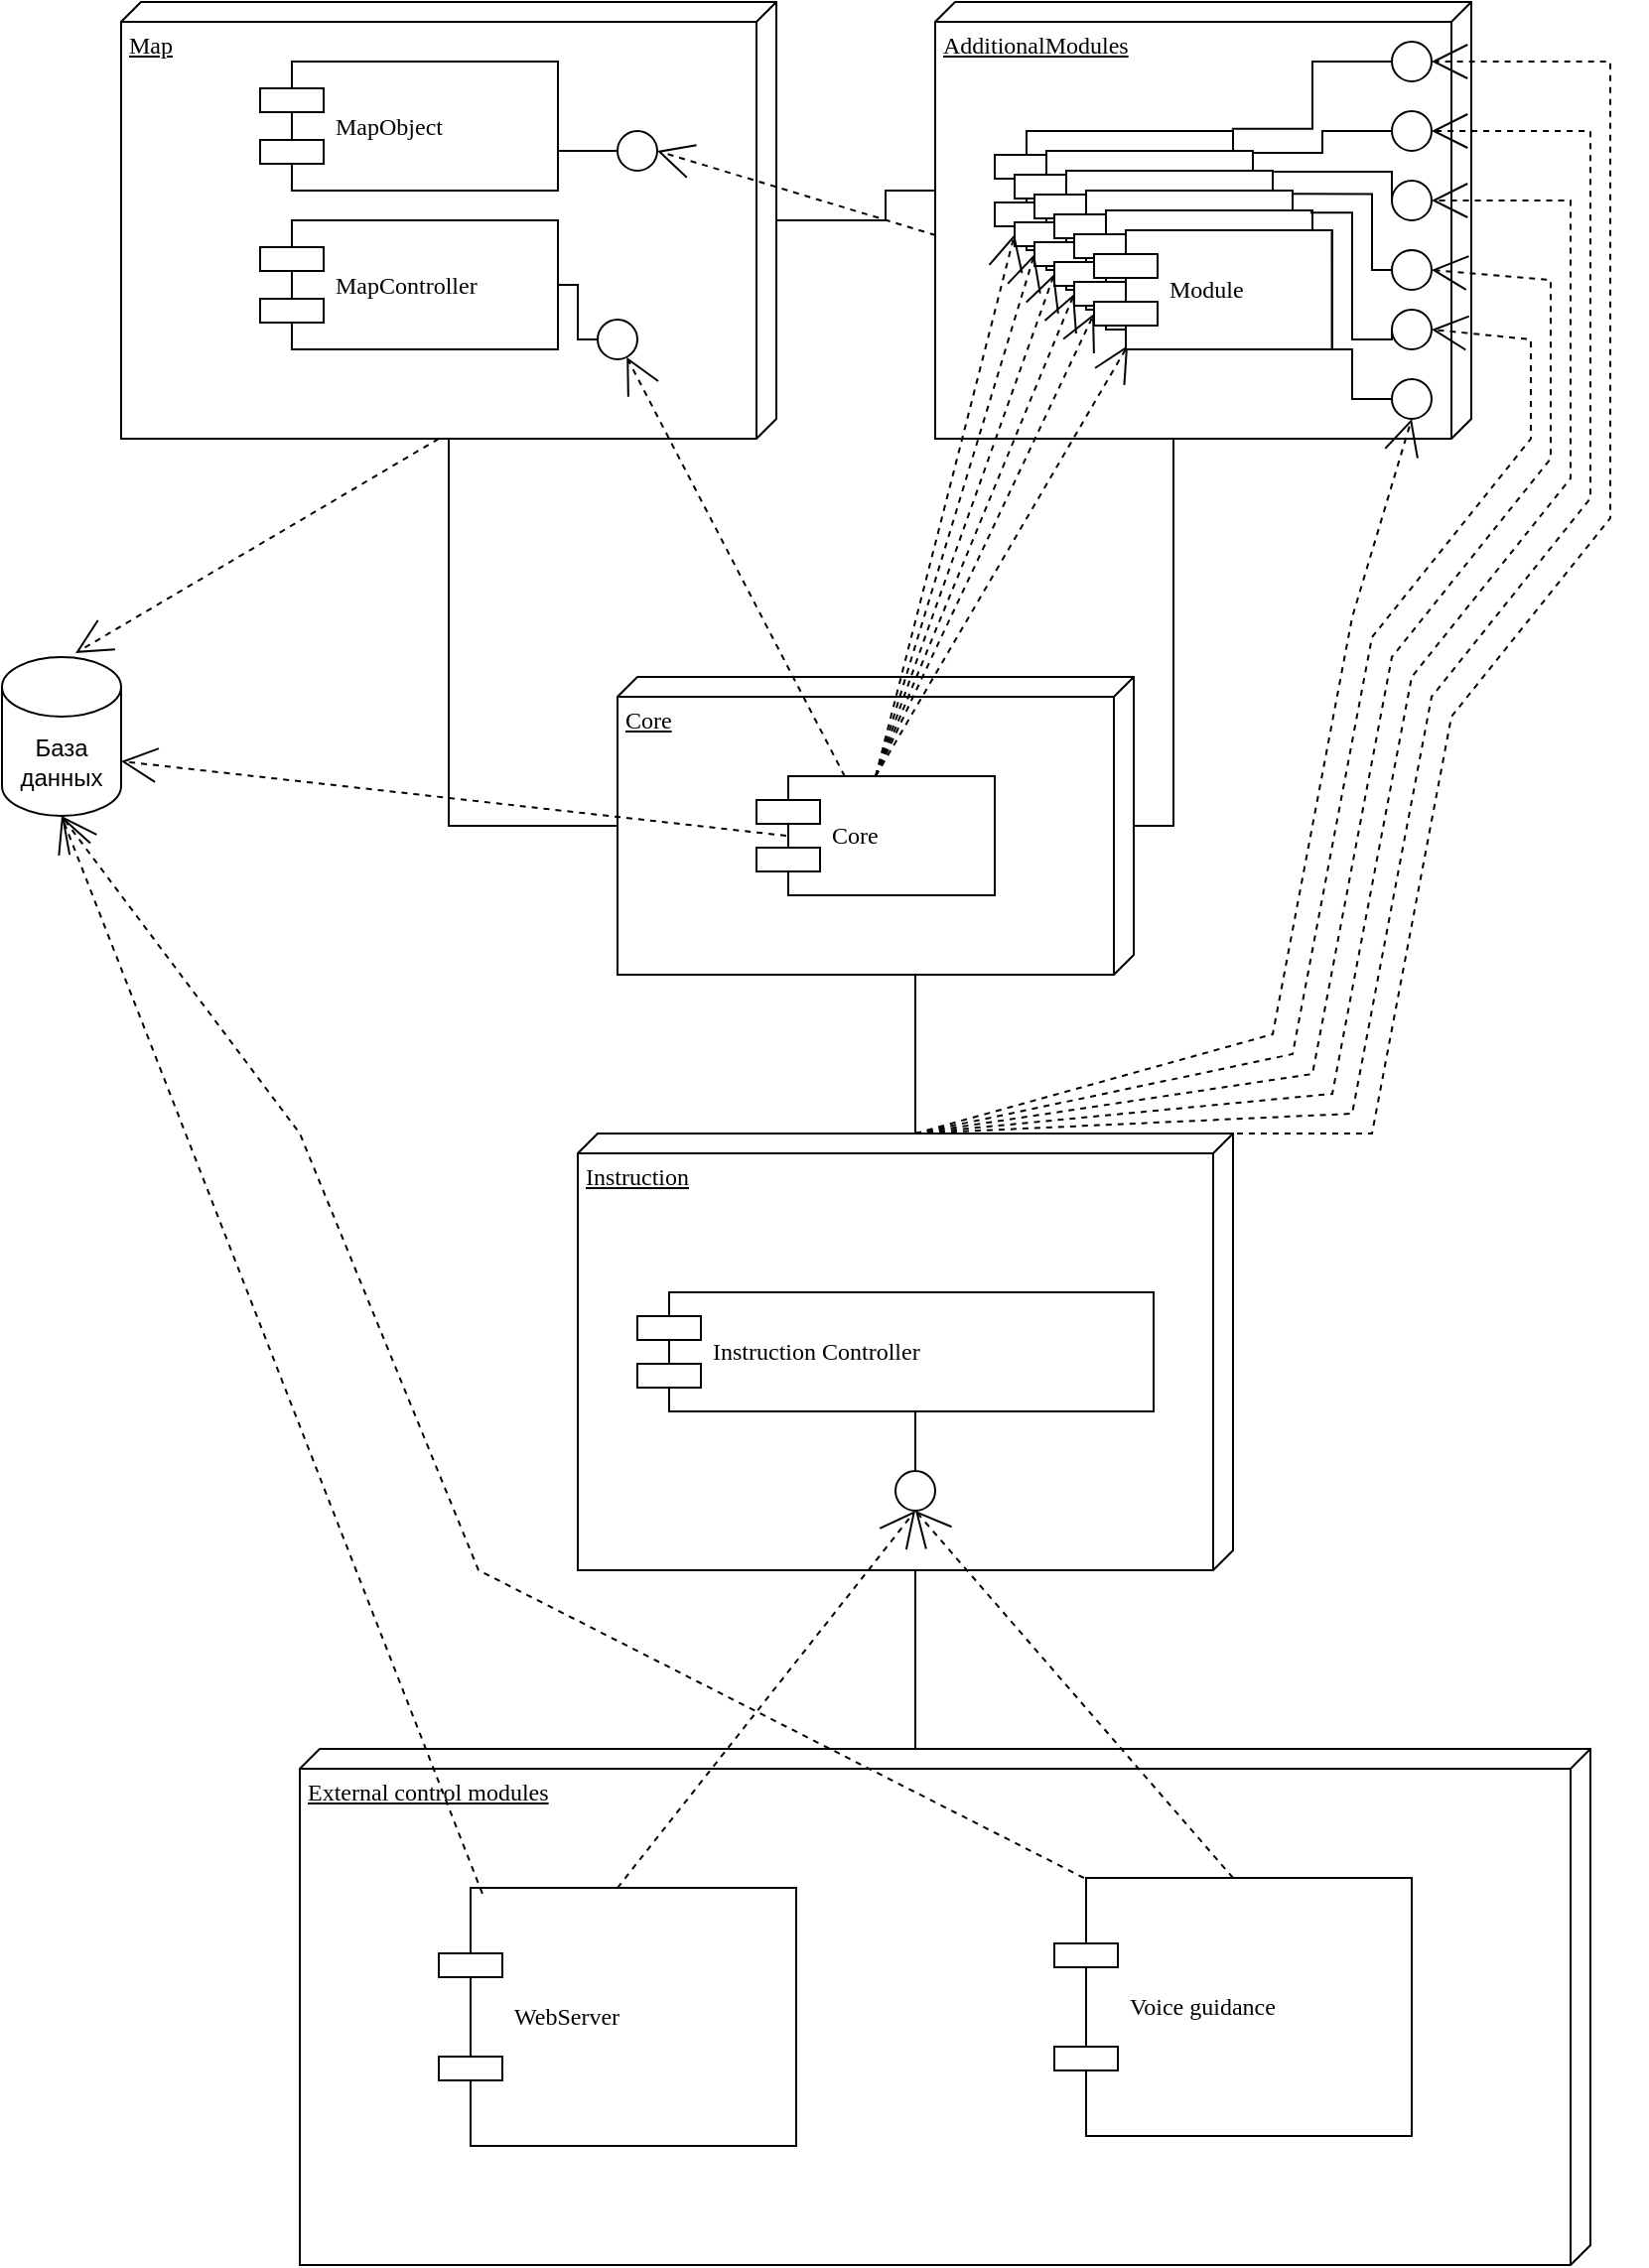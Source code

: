 <mxfile version="21.3.5" type="device">
  <diagram name="Page-1" id="5f0bae14-7c28-e335-631c-24af17079c00">
    <mxGraphModel dx="2310" dy="1318" grid="0" gridSize="10" guides="1" tooltips="1" connect="1" arrows="1" fold="1" page="1" pageScale="1" pageWidth="1100" pageHeight="850" background="none" math="0" shadow="0">
      <root>
        <mxCell id="0" />
        <mxCell id="1" parent="0" />
        <mxCell id="yWSI_wqTuAJQvMo83BlB-27" value="" style="edgeStyle=orthogonalEdgeStyle;rounded=0;orthogonalLoop=1;jettySize=auto;html=1;" edge="1" parent="1" source="39150e848f15840c-1" target="39150e848f15840c-7">
          <mxGeometry relative="1" as="geometry" />
        </mxCell>
        <mxCell id="39150e848f15840c-1" value="Map" style="verticalAlign=top;align=left;spacingTop=8;spacingLeft=2;spacingRight=12;shape=cube;size=10;direction=south;fontStyle=4;html=1;rounded=0;shadow=0;comic=0;labelBackgroundColor=none;strokeWidth=1;fontFamily=Verdana;fontSize=12" parent="1" vertex="1">
          <mxGeometry x="120" y="70" width="330" height="220" as="geometry" />
        </mxCell>
        <mxCell id="39150e848f15840c-2" value="AdditionalModules" style="verticalAlign=top;align=left;spacingTop=8;spacingLeft=2;spacingRight=12;shape=cube;size=10;direction=south;fontStyle=4;html=1;rounded=0;shadow=0;comic=0;labelBackgroundColor=none;strokeWidth=1;fontFamily=Verdana;fontSize=12" parent="1" vertex="1">
          <mxGeometry x="530" y="70" width="270" height="220" as="geometry" />
        </mxCell>
        <mxCell id="39150e848f15840c-3" value="Core" style="verticalAlign=top;align=left;spacingTop=8;spacingLeft=2;spacingRight=12;shape=cube;size=10;direction=south;fontStyle=4;html=1;rounded=0;shadow=0;comic=0;labelBackgroundColor=none;strokeWidth=1;fontFamily=Verdana;fontSize=12" parent="1" vertex="1">
          <mxGeometry x="370" y="410" width="260" height="150" as="geometry" />
        </mxCell>
        <mxCell id="39150e848f15840c-5" value="MapController" style="shape=component;align=left;spacingLeft=36;rounded=0;shadow=0;comic=0;labelBackgroundColor=none;strokeWidth=1;fontFamily=Verdana;fontSize=12;html=1;" parent="1" vertex="1">
          <mxGeometry x="190" y="180" width="150" height="65" as="geometry" />
        </mxCell>
        <mxCell id="39150e848f15840c-6" value="" style="ellipse;whiteSpace=wrap;html=1;rounded=0;shadow=0;comic=0;labelBackgroundColor=none;strokeWidth=1;fontFamily=Verdana;fontSize=12;align=center;" parent="1" vertex="1">
          <mxGeometry x="360" y="230" width="20" height="20" as="geometry" />
        </mxCell>
        <mxCell id="39150e848f15840c-7" value="Module" style="shape=component;align=left;spacingLeft=36;rounded=0;shadow=0;comic=0;labelBackgroundColor=none;strokeWidth=1;fontFamily=Verdana;fontSize=12;html=1;" parent="1" vertex="1">
          <mxGeometry x="560" y="135" width="120" height="60" as="geometry" />
        </mxCell>
        <mxCell id="39150e848f15840c-10" value="Core" style="shape=component;align=left;spacingLeft=36;rounded=0;shadow=0;comic=0;labelBackgroundColor=none;strokeWidth=1;fontFamily=Verdana;fontSize=12;html=1;" parent="1" vertex="1">
          <mxGeometry x="440" y="460" width="120" height="60" as="geometry" />
        </mxCell>
        <mxCell id="39150e848f15840c-11" style="edgeStyle=none;rounded=0;html=1;dashed=1;labelBackgroundColor=none;startArrow=none;startFill=0;startSize=8;endArrow=open;endFill=0;endSize=16;fontFamily=Verdana;fontSize=12;" parent="1" source="39150e848f15840c-10" target="39150e848f15840c-6" edge="1">
          <mxGeometry relative="1" as="geometry" />
        </mxCell>
        <mxCell id="39150e848f15840c-12" style="edgeStyle=none;rounded=0;html=1;dashed=1;labelBackgroundColor=none;startArrow=none;startFill=0;startSize=8;endArrow=open;endFill=0;endSize=16;fontFamily=Verdana;fontSize=12;exitX=0.5;exitY=0;exitDx=0;exitDy=0;entryX=0.142;entryY=0.967;entryDx=0;entryDy=0;entryPerimeter=0;" parent="1" source="39150e848f15840c-10" target="yWSI_wqTuAJQvMo83BlB-13" edge="1">
          <mxGeometry relative="1" as="geometry">
            <mxPoint x="624.913" y="248.609" as="targetPoint" />
          </mxGeometry>
        </mxCell>
        <mxCell id="39150e848f15840c-13" style="edgeStyle=elbowEdgeStyle;rounded=0;html=1;labelBackgroundColor=none;startArrow=none;startFill=0;startSize=8;endArrow=none;endFill=0;endSize=16;fontFamily=Verdana;fontSize=12;" parent="1" target="39150e848f15840c-7" edge="1">
          <mxGeometry relative="1" as="geometry">
            <mxPoint x="630" y="230" as="sourcePoint" />
          </mxGeometry>
        </mxCell>
        <mxCell id="39150e848f15840c-14" style="edgeStyle=elbowEdgeStyle;rounded=0;html=1;labelBackgroundColor=none;startArrow=none;startFill=0;startSize=8;endArrow=none;endFill=0;endSize=16;fontFamily=Verdana;fontSize=12;" parent="1" source="39150e848f15840c-6" target="39150e848f15840c-5" edge="1">
          <mxGeometry relative="1" as="geometry" />
        </mxCell>
        <mxCell id="39150e848f15840c-17" style="edgeStyle=orthogonalEdgeStyle;rounded=0;html=1;labelBackgroundColor=none;startArrow=none;startFill=0;startSize=8;endArrow=none;endFill=0;endSize=16;fontFamily=Verdana;fontSize=12;" parent="1" source="39150e848f15840c-3" target="39150e848f15840c-2" edge="1">
          <mxGeometry relative="1" as="geometry">
            <Array as="points">
              <mxPoint x="650" y="485" />
            </Array>
          </mxGeometry>
        </mxCell>
        <mxCell id="39150e848f15840c-18" style="edgeStyle=orthogonalEdgeStyle;rounded=0;html=1;labelBackgroundColor=none;startArrow=none;startFill=0;startSize=8;endArrow=none;endFill=0;endSize=16;fontFamily=Verdana;fontSize=12;" parent="1" source="39150e848f15840c-3" target="39150e848f15840c-1" edge="1">
          <mxGeometry relative="1" as="geometry">
            <Array as="points">
              <mxPoint x="285" y="485" />
            </Array>
          </mxGeometry>
        </mxCell>
        <mxCell id="yWSI_wqTuAJQvMo83BlB-1" value="Instruction" style="verticalAlign=top;align=left;spacingTop=8;spacingLeft=2;spacingRight=12;shape=cube;size=10;direction=south;fontStyle=4;html=1;rounded=0;shadow=0;comic=0;labelBackgroundColor=none;strokeWidth=1;fontFamily=Verdana;fontSize=12" vertex="1" parent="1">
          <mxGeometry x="350" y="640" width="330" height="220" as="geometry" />
        </mxCell>
        <mxCell id="yWSI_wqTuAJQvMo83BlB-2" value="External control modules" style="verticalAlign=top;align=left;spacingTop=8;spacingLeft=2;spacingRight=12;shape=cube;size=10;direction=south;fontStyle=4;html=1;rounded=0;shadow=0;comic=0;labelBackgroundColor=none;strokeWidth=1;fontFamily=Verdana;fontSize=12" vertex="1" parent="1">
          <mxGeometry x="210" y="950" width="650" height="260" as="geometry" />
        </mxCell>
        <mxCell id="yWSI_wqTuAJQvMo83BlB-3" style="edgeStyle=orthogonalEdgeStyle;rounded=0;html=1;labelBackgroundColor=none;startArrow=none;startFill=0;startSize=8;endArrow=none;endFill=0;endSize=16;fontFamily=Verdana;fontSize=12;entryX=0;entryY=0;entryDx=220;entryDy=170;entryPerimeter=0;exitX=0;exitY=0;exitDx=0;exitDy=160;exitPerimeter=0;" edge="1" parent="1" source="yWSI_wqTuAJQvMo83BlB-2" target="yWSI_wqTuAJQvMo83BlB-1">
          <mxGeometry relative="1" as="geometry">
            <Array as="points">
              <mxPoint x="520" y="860" />
            </Array>
            <mxPoint x="730" y="975" as="sourcePoint" />
            <mxPoint x="795" y="780" as="targetPoint" />
          </mxGeometry>
        </mxCell>
        <mxCell id="yWSI_wqTuAJQvMo83BlB-4" style="edgeStyle=orthogonalEdgeStyle;rounded=0;html=1;labelBackgroundColor=none;startArrow=none;startFill=0;startSize=8;endArrow=none;endFill=0;endSize=16;fontFamily=Verdana;fontSize=12;entryX=0;entryY=0;entryDx=150;entryDy=135;entryPerimeter=0;exitX=0;exitY=0;exitDx=0;exitDy=160;exitPerimeter=0;" edge="1" parent="1" source="yWSI_wqTuAJQvMo83BlB-1" target="39150e848f15840c-3">
          <mxGeometry relative="1" as="geometry">
            <Array as="points">
              <mxPoint x="520" y="560" />
            </Array>
            <mxPoint x="560" y="620" as="sourcePoint" />
            <mxPoint x="550" y="530" as="targetPoint" />
          </mxGeometry>
        </mxCell>
        <mxCell id="yWSI_wqTuAJQvMo83BlB-5" value="Instruction Controller" style="shape=component;align=left;spacingLeft=36;rounded=0;shadow=0;comic=0;labelBackgroundColor=none;strokeWidth=1;fontFamily=Verdana;fontSize=12;html=1;" vertex="1" parent="1">
          <mxGeometry x="380" y="720" width="260" height="60" as="geometry" />
        </mxCell>
        <mxCell id="yWSI_wqTuAJQvMo83BlB-6" value="WebServer" style="shape=component;align=left;spacingLeft=36;rounded=0;shadow=0;comic=0;labelBackgroundColor=none;strokeWidth=1;fontFamily=Verdana;fontSize=12;html=1;" vertex="1" parent="1">
          <mxGeometry x="280" y="1020" width="180" height="130" as="geometry" />
        </mxCell>
        <mxCell id="yWSI_wqTuAJQvMo83BlB-7" value="Voice guidance" style="shape=component;align=left;spacingLeft=36;rounded=0;shadow=0;comic=0;labelBackgroundColor=none;strokeWidth=1;fontFamily=Verdana;fontSize=12;html=1;" vertex="1" parent="1">
          <mxGeometry x="590" y="1015" width="180" height="130" as="geometry" />
        </mxCell>
        <mxCell id="yWSI_wqTuAJQvMo83BlB-8" value="База данных" style="shape=cylinder3;whiteSpace=wrap;html=1;boundedLbl=1;backgroundOutline=1;size=15;" vertex="1" parent="1">
          <mxGeometry x="60" y="400" width="60" height="80" as="geometry" />
        </mxCell>
        <mxCell id="yWSI_wqTuAJQvMo83BlB-9" value="Module" style="shape=component;align=left;spacingLeft=36;rounded=0;shadow=0;comic=0;labelBackgroundColor=none;strokeWidth=1;fontFamily=Verdana;fontSize=12;html=1;" vertex="1" parent="1">
          <mxGeometry x="570" y="145" width="120" height="60" as="geometry" />
        </mxCell>
        <mxCell id="yWSI_wqTuAJQvMo83BlB-10" value="Module" style="shape=component;align=left;spacingLeft=36;rounded=0;shadow=0;comic=0;labelBackgroundColor=none;strokeWidth=1;fontFamily=Verdana;fontSize=12;html=1;" vertex="1" parent="1">
          <mxGeometry x="580" y="155" width="120" height="60" as="geometry" />
        </mxCell>
        <mxCell id="yWSI_wqTuAJQvMo83BlB-11" value="Module" style="shape=component;align=left;spacingLeft=36;rounded=0;shadow=0;comic=0;labelBackgroundColor=none;strokeWidth=1;fontFamily=Verdana;fontSize=12;html=1;" vertex="1" parent="1">
          <mxGeometry x="590" y="165" width="120" height="60" as="geometry" />
        </mxCell>
        <mxCell id="yWSI_wqTuAJQvMo83BlB-12" value="Module" style="shape=component;align=left;spacingLeft=36;rounded=0;shadow=0;comic=0;labelBackgroundColor=none;strokeWidth=1;fontFamily=Verdana;fontSize=12;html=1;" vertex="1" parent="1">
          <mxGeometry x="600" y="175" width="120" height="60" as="geometry" />
        </mxCell>
        <mxCell id="yWSI_wqTuAJQvMo83BlB-13" value="Module" style="shape=component;align=left;spacingLeft=36;rounded=0;shadow=0;comic=0;labelBackgroundColor=none;strokeWidth=1;fontFamily=Verdana;fontSize=12;html=1;" vertex="1" parent="1">
          <mxGeometry x="610" y="185" width="120" height="60" as="geometry" />
        </mxCell>
        <mxCell id="yWSI_wqTuAJQvMo83BlB-15" style="edgeStyle=none;rounded=0;html=1;dashed=1;labelBackgroundColor=none;startArrow=none;startFill=0;startSize=8;endArrow=open;endFill=0;endSize=16;fontFamily=Verdana;fontSize=12;exitX=0.5;exitY=0;exitDx=0;exitDy=0;entryX=0;entryY=0.7;entryDx=0;entryDy=0;" edge="1" parent="1" source="39150e848f15840c-10" target="yWSI_wqTuAJQvMo83BlB-13">
          <mxGeometry relative="1" as="geometry">
            <mxPoint x="520" y="480" as="sourcePoint" />
            <mxPoint x="645" y="269" as="targetPoint" />
          </mxGeometry>
        </mxCell>
        <mxCell id="yWSI_wqTuAJQvMo83BlB-16" style="edgeStyle=none;rounded=0;html=1;dashed=1;labelBackgroundColor=none;startArrow=none;startFill=0;startSize=8;endArrow=open;endFill=0;endSize=16;fontFamily=Verdana;fontSize=12;exitX=0.5;exitY=0;exitDx=0;exitDy=0;entryX=0;entryY=0.7;entryDx=0;entryDy=0;" edge="1" parent="1" source="39150e848f15840c-10" target="yWSI_wqTuAJQvMo83BlB-11">
          <mxGeometry relative="1" as="geometry">
            <mxPoint x="510" y="470" as="sourcePoint" />
            <mxPoint x="620" y="237" as="targetPoint" />
          </mxGeometry>
        </mxCell>
        <mxCell id="yWSI_wqTuAJQvMo83BlB-17" style="edgeStyle=none;rounded=0;html=1;dashed=1;labelBackgroundColor=none;startArrow=none;startFill=0;startSize=8;endArrow=open;endFill=0;endSize=16;fontFamily=Verdana;fontSize=12;exitX=0.5;exitY=0;exitDx=0;exitDy=0;entryX=0;entryY=0.7;entryDx=0;entryDy=0;" edge="1" parent="1" source="39150e848f15840c-10" target="yWSI_wqTuAJQvMo83BlB-10">
          <mxGeometry relative="1" as="geometry">
            <mxPoint x="510" y="470" as="sourcePoint" />
            <mxPoint x="600" y="217" as="targetPoint" />
          </mxGeometry>
        </mxCell>
        <mxCell id="yWSI_wqTuAJQvMo83BlB-18" style="edgeStyle=none;rounded=0;html=1;dashed=1;labelBackgroundColor=none;startArrow=none;startFill=0;startSize=8;endArrow=open;endFill=0;endSize=16;fontFamily=Verdana;fontSize=12;exitX=0.5;exitY=0;exitDx=0;exitDy=0;entryX=0;entryY=0.7;entryDx=0;entryDy=0;" edge="1" parent="1" source="39150e848f15840c-10" target="yWSI_wqTuAJQvMo83BlB-9">
          <mxGeometry relative="1" as="geometry">
            <mxPoint x="510" y="470" as="sourcePoint" />
            <mxPoint x="590" y="207" as="targetPoint" />
          </mxGeometry>
        </mxCell>
        <mxCell id="yWSI_wqTuAJQvMo83BlB-19" style="edgeStyle=none;rounded=0;html=1;dashed=1;labelBackgroundColor=none;startArrow=none;startFill=0;startSize=8;endArrow=open;endFill=0;endSize=16;fontFamily=Verdana;fontSize=12;entryX=0;entryY=0.7;entryDx=0;entryDy=0;" edge="1" parent="1" target="yWSI_wqTuAJQvMo83BlB-12">
          <mxGeometry relative="1" as="geometry">
            <mxPoint x="500" y="460" as="sourcePoint" />
            <mxPoint x="635" y="259" as="targetPoint" />
          </mxGeometry>
        </mxCell>
        <mxCell id="yWSI_wqTuAJQvMo83BlB-20" value="MapObject" style="shape=component;align=left;spacingLeft=36;rounded=0;shadow=0;comic=0;labelBackgroundColor=none;strokeWidth=1;fontFamily=Verdana;fontSize=12;html=1;" vertex="1" parent="1">
          <mxGeometry x="190" y="100" width="150" height="65" as="geometry" />
        </mxCell>
        <mxCell id="yWSI_wqTuAJQvMo83BlB-24" style="edgeStyle=orthogonalEdgeStyle;rounded=0;orthogonalLoop=1;jettySize=auto;html=1;exitX=0;exitY=0.5;exitDx=0;exitDy=0;entryX=1;entryY=0.5;entryDx=0;entryDy=0;endArrow=none;endFill=0;" edge="1" parent="1" source="yWSI_wqTuAJQvMo83BlB-21" target="yWSI_wqTuAJQvMo83BlB-20">
          <mxGeometry relative="1" as="geometry" />
        </mxCell>
        <mxCell id="yWSI_wqTuAJQvMo83BlB-21" value="" style="ellipse;whiteSpace=wrap;html=1;rounded=0;shadow=0;comic=0;labelBackgroundColor=none;strokeWidth=1;fontFamily=Verdana;fontSize=12;align=center;" vertex="1" parent="1">
          <mxGeometry x="370" y="135" width="20" height="20" as="geometry" />
        </mxCell>
        <mxCell id="yWSI_wqTuAJQvMo83BlB-25" style="edgeStyle=none;rounded=0;html=1;dashed=1;labelBackgroundColor=none;startArrow=none;startFill=0;startSize=8;endArrow=open;endFill=0;endSize=16;fontFamily=Verdana;fontSize=12;exitX=0.534;exitY=0.999;exitDx=0;exitDy=0;entryX=1;entryY=0.5;entryDx=0;entryDy=0;exitPerimeter=0;" edge="1" parent="1" source="39150e848f15840c-2" target="yWSI_wqTuAJQvMo83BlB-21">
          <mxGeometry relative="1" as="geometry">
            <mxPoint x="494" y="470" as="sourcePoint" />
            <mxPoint x="385" y="259" as="targetPoint" />
          </mxGeometry>
        </mxCell>
        <mxCell id="yWSI_wqTuAJQvMo83BlB-28" style="edgeStyle=none;rounded=0;html=1;dashed=1;labelBackgroundColor=none;startArrow=none;startFill=0;startSize=8;endArrow=open;endFill=0;endSize=16;fontFamily=Verdana;fontSize=12;exitX=0;exitY=0;exitDx=0;exitDy=160;entryX=0.5;entryY=1;entryDx=0;entryDy=0;exitPerimeter=0;" edge="1" parent="1" source="yWSI_wqTuAJQvMo83BlB-1" target="yWSI_wqTuAJQvMo83BlB-40">
          <mxGeometry relative="1" as="geometry">
            <mxPoint x="670" y="633" as="sourcePoint" />
            <mxPoint x="740" y="360" as="targetPoint" />
            <Array as="points">
              <mxPoint x="700" y="590" />
              <mxPoint x="740" y="380" />
            </Array>
          </mxGeometry>
        </mxCell>
        <mxCell id="yWSI_wqTuAJQvMo83BlB-30" value="" style="ellipse;whiteSpace=wrap;html=1;rounded=0;shadow=0;comic=0;labelBackgroundColor=none;strokeWidth=1;fontFamily=Verdana;fontSize=12;align=center;" vertex="1" parent="1">
          <mxGeometry x="510" y="810" width="20" height="20" as="geometry" />
        </mxCell>
        <mxCell id="yWSI_wqTuAJQvMo83BlB-31" style="edgeStyle=orthogonalEdgeStyle;rounded=0;html=1;labelBackgroundColor=none;startArrow=none;startFill=0;startSize=8;endArrow=none;endFill=0;endSize=16;fontFamily=Verdana;fontSize=12;entryX=0.5;entryY=1;entryDx=0;entryDy=0;exitX=0.5;exitY=0;exitDx=0;exitDy=0;" edge="1" parent="1" source="yWSI_wqTuAJQvMo83BlB-30" target="yWSI_wqTuAJQvMo83BlB-5">
          <mxGeometry relative="1" as="geometry">
            <Array as="points">
              <mxPoint x="520" y="810" />
              <mxPoint x="520" y="780" />
            </Array>
            <mxPoint x="530" y="650" as="sourcePoint" />
            <mxPoint x="505" y="570" as="targetPoint" />
          </mxGeometry>
        </mxCell>
        <mxCell id="yWSI_wqTuAJQvMo83BlB-33" style="edgeStyle=none;rounded=0;html=1;dashed=1;labelBackgroundColor=none;startArrow=none;startFill=0;startSize=8;endArrow=open;endFill=0;endSize=16;fontFamily=Verdana;fontSize=12;exitX=0.5;exitY=0;exitDx=0;exitDy=0;entryX=0.5;entryY=1;entryDx=0;entryDy=0;" edge="1" parent="1" source="yWSI_wqTuAJQvMo83BlB-7" target="yWSI_wqTuAJQvMo83BlB-30">
          <mxGeometry relative="1" as="geometry">
            <mxPoint x="770" y="1011" as="sourcePoint" />
            <mxPoint x="895" y="800" as="targetPoint" />
          </mxGeometry>
        </mxCell>
        <mxCell id="yWSI_wqTuAJQvMo83BlB-34" style="edgeStyle=none;rounded=0;html=1;dashed=1;labelBackgroundColor=none;startArrow=none;startFill=0;startSize=8;endArrow=open;endFill=0;endSize=16;fontFamily=Verdana;fontSize=12;exitX=0.5;exitY=0;exitDx=0;exitDy=0;entryX=0.5;entryY=1;entryDx=0;entryDy=0;" edge="1" parent="1" source="yWSI_wqTuAJQvMo83BlB-6" target="yWSI_wqTuAJQvMo83BlB-30">
          <mxGeometry relative="1" as="geometry">
            <mxPoint x="690" y="1025" as="sourcePoint" />
            <mxPoint x="530" y="840" as="targetPoint" />
          </mxGeometry>
        </mxCell>
        <mxCell id="yWSI_wqTuAJQvMo83BlB-35" style="edgeStyle=none;rounded=0;html=1;dashed=1;labelBackgroundColor=none;startArrow=none;startFill=0;startSize=8;endArrow=open;endFill=0;endSize=16;fontFamily=Verdana;fontSize=12;exitX=0.122;exitY=0.023;exitDx=0;exitDy=0;entryX=0.5;entryY=1;entryDx=0;entryDy=0;exitPerimeter=0;entryPerimeter=0;" edge="1" parent="1" source="yWSI_wqTuAJQvMo83BlB-6" target="yWSI_wqTuAJQvMo83BlB-8">
          <mxGeometry relative="1" as="geometry">
            <mxPoint x="380" y="1030" as="sourcePoint" />
            <mxPoint x="530" y="840" as="targetPoint" />
          </mxGeometry>
        </mxCell>
        <mxCell id="yWSI_wqTuAJQvMo83BlB-36" style="edgeStyle=none;rounded=0;html=1;dashed=1;labelBackgroundColor=none;startArrow=none;startFill=0;startSize=8;endArrow=open;endFill=0;endSize=16;fontFamily=Verdana;fontSize=12;exitX=0.083;exitY=0;exitDx=0;exitDy=0;entryX=0.5;entryY=1;entryDx=0;entryDy=0;exitPerimeter=0;entryPerimeter=0;" edge="1" parent="1" source="yWSI_wqTuAJQvMo83BlB-7" target="yWSI_wqTuAJQvMo83BlB-8">
          <mxGeometry relative="1" as="geometry">
            <mxPoint x="312" y="1033" as="sourcePoint" />
            <mxPoint x="100" y="490" as="targetPoint" />
            <Array as="points">
              <mxPoint x="300" y="860" />
              <mxPoint x="210" y="640" />
            </Array>
          </mxGeometry>
        </mxCell>
        <mxCell id="yWSI_wqTuAJQvMo83BlB-38" style="edgeStyle=none;rounded=0;html=1;dashed=1;labelBackgroundColor=none;startArrow=none;startFill=0;startSize=8;endArrow=open;endFill=0;endSize=16;fontFamily=Verdana;fontSize=12;exitX=0.125;exitY=0.5;exitDx=0;exitDy=0;entryX=1;entryY=0;entryDx=0;entryDy=52.5;exitPerimeter=0;entryPerimeter=0;" edge="1" parent="1" source="39150e848f15840c-10" target="yWSI_wqTuAJQvMo83BlB-8">
          <mxGeometry relative="1" as="geometry">
            <mxPoint x="312" y="1033" as="sourcePoint" />
            <mxPoint x="100" y="490" as="targetPoint" />
          </mxGeometry>
        </mxCell>
        <mxCell id="yWSI_wqTuAJQvMo83BlB-39" style="edgeStyle=none;rounded=0;html=1;dashed=1;labelBackgroundColor=none;startArrow=none;startFill=0;startSize=8;endArrow=open;endFill=0;endSize=16;fontFamily=Verdana;fontSize=12;exitX=0;exitY=0;exitDx=220;exitDy=170;entryX=0.617;entryY=-0.025;entryDx=0;entryDy=0;exitPerimeter=0;entryPerimeter=0;" edge="1" parent="1" source="39150e848f15840c-1" target="yWSI_wqTuAJQvMo83BlB-8">
          <mxGeometry relative="1" as="geometry">
            <mxPoint x="465" y="500" as="sourcePoint" />
            <mxPoint x="130" y="463" as="targetPoint" />
          </mxGeometry>
        </mxCell>
        <mxCell id="yWSI_wqTuAJQvMo83BlB-47" style="edgeStyle=orthogonalEdgeStyle;rounded=0;orthogonalLoop=1;jettySize=auto;html=1;exitX=0;exitY=0.5;exitDx=0;exitDy=0;entryX=0.998;entryY=0.014;entryDx=0;entryDy=0;entryPerimeter=0;endArrow=none;endFill=0;" edge="1" parent="1" source="yWSI_wqTuAJQvMo83BlB-40" target="yWSI_wqTuAJQvMo83BlB-13">
          <mxGeometry relative="1" as="geometry">
            <Array as="points">
              <mxPoint x="740" y="270" />
              <mxPoint x="740" y="245" />
              <mxPoint x="730" y="245" />
            </Array>
          </mxGeometry>
        </mxCell>
        <mxCell id="yWSI_wqTuAJQvMo83BlB-40" value="" style="ellipse;whiteSpace=wrap;html=1;rounded=0;shadow=0;comic=0;labelBackgroundColor=none;strokeWidth=1;fontFamily=Verdana;fontSize=12;align=center;" vertex="1" parent="1">
          <mxGeometry x="760" y="260" width="20" height="20" as="geometry" />
        </mxCell>
        <mxCell id="yWSI_wqTuAJQvMo83BlB-48" style="edgeStyle=orthogonalEdgeStyle;rounded=0;orthogonalLoop=1;jettySize=auto;html=1;exitX=0;exitY=0.5;exitDx=0;exitDy=0;entryX=0.991;entryY=0.019;entryDx=0;entryDy=0;entryPerimeter=0;endArrow=none;endFill=0;" edge="1" parent="1" source="yWSI_wqTuAJQvMo83BlB-42" target="yWSI_wqTuAJQvMo83BlB-12">
          <mxGeometry relative="1" as="geometry">
            <Array as="points">
              <mxPoint x="740" y="240" />
              <mxPoint x="740" y="176" />
            </Array>
          </mxGeometry>
        </mxCell>
        <mxCell id="yWSI_wqTuAJQvMo83BlB-42" value="" style="ellipse;whiteSpace=wrap;html=1;rounded=0;shadow=0;comic=0;labelBackgroundColor=none;strokeWidth=1;fontFamily=Verdana;fontSize=12;align=center;" vertex="1" parent="1">
          <mxGeometry x="760" y="225" width="20" height="20" as="geometry" />
        </mxCell>
        <mxCell id="yWSI_wqTuAJQvMo83BlB-49" style="edgeStyle=orthogonalEdgeStyle;rounded=0;orthogonalLoop=1;jettySize=auto;html=1;exitX=0;exitY=0;exitDx=0;exitDy=0;entryX=1;entryY=0.028;entryDx=0;entryDy=0;entryPerimeter=0;endArrow=none;endFill=0;" edge="1" parent="1" source="yWSI_wqTuAJQvMo83BlB-43" target="yWSI_wqTuAJQvMo83BlB-11">
          <mxGeometry relative="1" as="geometry">
            <Array as="points">
              <mxPoint x="750" y="205" />
              <mxPoint x="750" y="167" />
            </Array>
          </mxGeometry>
        </mxCell>
        <mxCell id="yWSI_wqTuAJQvMo83BlB-43" value="" style="ellipse;whiteSpace=wrap;html=1;rounded=0;shadow=0;comic=0;labelBackgroundColor=none;strokeWidth=1;fontFamily=Verdana;fontSize=12;align=center;" vertex="1" parent="1">
          <mxGeometry x="760" y="195" width="20" height="20" as="geometry" />
        </mxCell>
        <mxCell id="yWSI_wqTuAJQvMo83BlB-50" style="edgeStyle=orthogonalEdgeStyle;rounded=0;orthogonalLoop=1;jettySize=auto;html=1;exitX=0;exitY=0.5;exitDx=0;exitDy=0;entryX=1.005;entryY=0.009;entryDx=0;entryDy=0;entryPerimeter=0;endArrow=none;endFill=0;" edge="1" parent="1" source="yWSI_wqTuAJQvMo83BlB-44" target="yWSI_wqTuAJQvMo83BlB-10">
          <mxGeometry relative="1" as="geometry">
            <Array as="points">
              <mxPoint x="760" y="156" />
            </Array>
          </mxGeometry>
        </mxCell>
        <mxCell id="yWSI_wqTuAJQvMo83BlB-44" value="" style="ellipse;whiteSpace=wrap;html=1;rounded=0;shadow=0;comic=0;labelBackgroundColor=none;strokeWidth=1;fontFamily=Verdana;fontSize=12;align=center;" vertex="1" parent="1">
          <mxGeometry x="760" y="160" width="20" height="20" as="geometry" />
        </mxCell>
        <mxCell id="yWSI_wqTuAJQvMo83BlB-53" style="edgeStyle=orthogonalEdgeStyle;rounded=0;orthogonalLoop=1;jettySize=auto;html=1;exitX=0;exitY=0.5;exitDx=0;exitDy=0;entryX=1.002;entryY=0.009;entryDx=0;entryDy=0;entryPerimeter=0;endArrow=none;endFill=0;" edge="1" parent="1" source="yWSI_wqTuAJQvMo83BlB-45" target="yWSI_wqTuAJQvMo83BlB-9">
          <mxGeometry relative="1" as="geometry">
            <Array as="points">
              <mxPoint x="725" y="135" />
              <mxPoint x="725" y="146" />
              <mxPoint x="690" y="146" />
            </Array>
          </mxGeometry>
        </mxCell>
        <mxCell id="yWSI_wqTuAJQvMo83BlB-45" value="" style="ellipse;whiteSpace=wrap;html=1;rounded=0;shadow=0;comic=0;labelBackgroundColor=none;strokeWidth=1;fontFamily=Verdana;fontSize=12;align=center;" vertex="1" parent="1">
          <mxGeometry x="760" y="125" width="20" height="20" as="geometry" />
        </mxCell>
        <mxCell id="yWSI_wqTuAJQvMo83BlB-52" style="edgeStyle=orthogonalEdgeStyle;rounded=0;orthogonalLoop=1;jettySize=auto;html=1;exitX=0;exitY=0.5;exitDx=0;exitDy=0;entryX=0.995;entryY=-0.019;entryDx=0;entryDy=0;entryPerimeter=0;endArrow=none;endFill=0;" edge="1" parent="1" source="yWSI_wqTuAJQvMo83BlB-51" target="39150e848f15840c-7">
          <mxGeometry relative="1" as="geometry" />
        </mxCell>
        <mxCell id="yWSI_wqTuAJQvMo83BlB-51" value="" style="ellipse;whiteSpace=wrap;html=1;rounded=0;shadow=0;comic=0;labelBackgroundColor=none;strokeWidth=1;fontFamily=Verdana;fontSize=12;align=center;" vertex="1" parent="1">
          <mxGeometry x="760" y="90" width="20" height="20" as="geometry" />
        </mxCell>
        <mxCell id="yWSI_wqTuAJQvMo83BlB-54" style="edgeStyle=none;rounded=0;html=1;dashed=1;labelBackgroundColor=none;startArrow=none;startFill=0;startSize=8;endArrow=open;endFill=0;endSize=16;fontFamily=Verdana;fontSize=12;entryX=1;entryY=0.5;entryDx=0;entryDy=0;" edge="1" parent="1" target="yWSI_wqTuAJQvMo83BlB-42">
          <mxGeometry relative="1" as="geometry">
            <mxPoint x="520" y="640" as="sourcePoint" />
            <mxPoint x="780" y="290" as="targetPoint" />
            <Array as="points">
              <mxPoint x="710" y="600" />
              <mxPoint x="750" y="390" />
              <mxPoint x="830" y="290" />
              <mxPoint x="830" y="240" />
            </Array>
          </mxGeometry>
        </mxCell>
        <mxCell id="yWSI_wqTuAJQvMo83BlB-55" style="edgeStyle=none;rounded=0;html=1;dashed=1;labelBackgroundColor=none;startArrow=none;startFill=0;startSize=8;endArrow=open;endFill=0;endSize=16;fontFamily=Verdana;fontSize=12;entryX=1;entryY=0.5;entryDx=0;entryDy=0;" edge="1" parent="1" target="yWSI_wqTuAJQvMo83BlB-43">
          <mxGeometry relative="1" as="geometry">
            <mxPoint x="520" y="640" as="sourcePoint" />
            <mxPoint x="790" y="245" as="targetPoint" />
            <Array as="points">
              <mxPoint x="720" y="610" />
              <mxPoint x="760" y="400" />
              <mxPoint x="840" y="300" />
              <mxPoint x="840" y="210" />
            </Array>
          </mxGeometry>
        </mxCell>
        <mxCell id="yWSI_wqTuAJQvMo83BlB-56" style="edgeStyle=none;rounded=0;html=1;dashed=1;labelBackgroundColor=none;startArrow=none;startFill=0;startSize=8;endArrow=open;endFill=0;endSize=16;fontFamily=Verdana;fontSize=12;entryX=1;entryY=0.5;entryDx=0;entryDy=0;" edge="1" parent="1" target="yWSI_wqTuAJQvMo83BlB-44">
          <mxGeometry relative="1" as="geometry">
            <mxPoint x="520" y="640" as="sourcePoint" />
            <mxPoint x="790" y="215" as="targetPoint" />
            <Array as="points">
              <mxPoint x="730" y="620" />
              <mxPoint x="770" y="410" />
              <mxPoint x="850" y="310" />
              <mxPoint x="850" y="170" />
            </Array>
          </mxGeometry>
        </mxCell>
        <mxCell id="yWSI_wqTuAJQvMo83BlB-57" style="edgeStyle=none;rounded=0;html=1;dashed=1;labelBackgroundColor=none;startArrow=none;startFill=0;startSize=8;endArrow=open;endFill=0;endSize=16;fontFamily=Verdana;fontSize=12;entryX=1;entryY=0.5;entryDx=0;entryDy=0;" edge="1" parent="1" target="yWSI_wqTuAJQvMo83BlB-45">
          <mxGeometry relative="1" as="geometry">
            <mxPoint x="520" y="640" as="sourcePoint" />
            <mxPoint x="790" y="180" as="targetPoint" />
            <Array as="points">
              <mxPoint x="740" y="630" />
              <mxPoint x="780" y="420" />
              <mxPoint x="860" y="320" />
              <mxPoint x="860" y="135" />
            </Array>
          </mxGeometry>
        </mxCell>
        <mxCell id="yWSI_wqTuAJQvMo83BlB-58" style="edgeStyle=none;rounded=0;html=1;dashed=1;labelBackgroundColor=none;startArrow=none;startFill=0;startSize=8;endArrow=open;endFill=0;endSize=16;fontFamily=Verdana;fontSize=12;entryX=1;entryY=0.5;entryDx=0;entryDy=0;" edge="1" parent="1" target="yWSI_wqTuAJQvMo83BlB-51">
          <mxGeometry relative="1" as="geometry">
            <mxPoint x="520" y="640" as="sourcePoint" />
            <mxPoint x="790" y="145" as="targetPoint" />
            <Array as="points">
              <mxPoint x="750" y="640" />
              <mxPoint x="790" y="430" />
              <mxPoint x="870" y="330" />
              <mxPoint x="870" y="100" />
            </Array>
          </mxGeometry>
        </mxCell>
      </root>
    </mxGraphModel>
  </diagram>
</mxfile>

